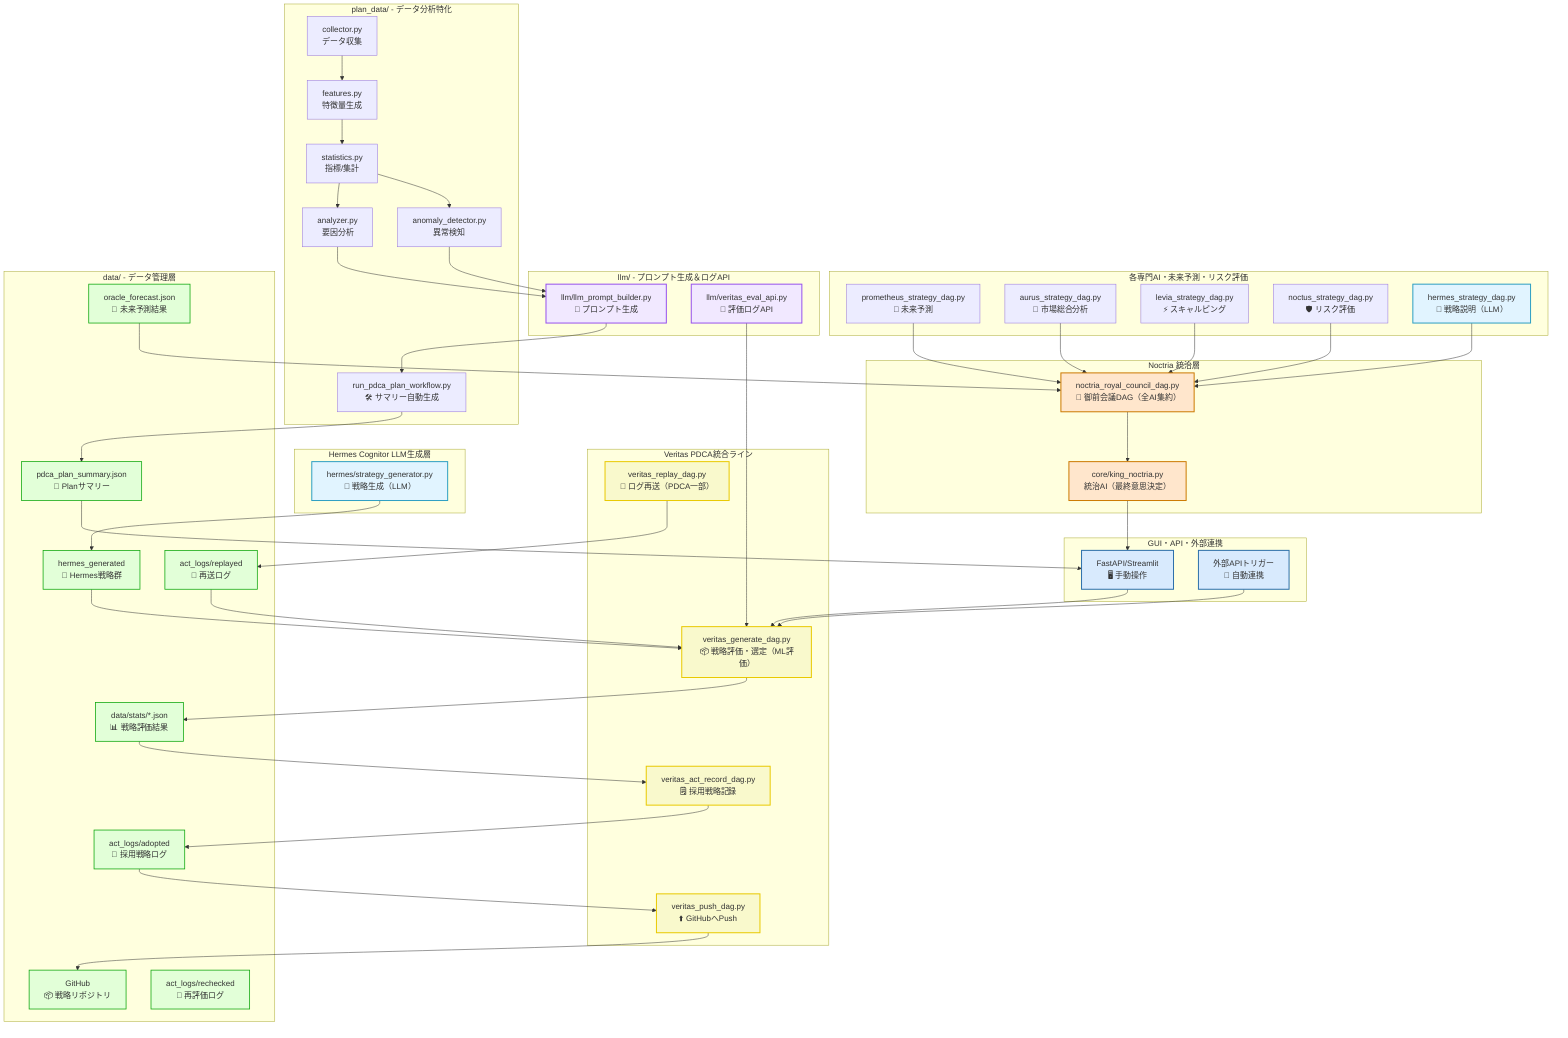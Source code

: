 flowchart TD  

%% --- Veritas PDCAライン（役割再整理後） ---
subgraph Veritas_PDCA[Veritas PDCA統合ライン]
  VG["veritas_generate_dag.py<br>📦 戦略評価・選定（ML評価）"]
  VA["veritas_act_record_dag.py<br>🗒️ 採用戦略記録"]
  VPUSH["veritas_push_dag.py<br>⬆️ GitHubへPush"]
  VREPLAY["veritas_replay_dag.py<br>🔁 ログ再送（PDCA一部）"]
end

%% --- Kingdom 統治AI層 ---
subgraph Kingdom統治AI[Noctria 統治層]
  RC["noctria_royal_council_dag.py<br>👑 御前会議DAG（全AI集約）"]
  KING["core/king_noctria.py<br>統治AI（最終意思決定）"]
end

%% --- 臣下AI群（明確な役割分担） ---
subgraph 臣下AI群[各専門AI・未来予測・リスク評価]
  PA["prometheus_strategy_dag.py<br>🔮 未来予測"]
  AA["aurus_strategy_dag.py<br>🎯 市場総合分析"]
  LA["levia_strategy_dag.py<br>⚡ スキャルピング"]
  NA["noctus_strategy_dag.py<br>🛡️ リスク評価"]
  HA["hermes_strategy_dag.py<br>🦉 戦略説明（LLM）"]
end

%% --- Hermes LLM生成層（戦略・説明特化） ---
subgraph Hermes_LLM[Hermes Cognitor LLM生成層]
  HGEN["hermes/strategy_generator.py<br>🦉 戦略生成（LLM）"]
end

%% --- LLM層（プロンプト生成特化） ---
subgraph LLM層[llm/ - プロンプト生成＆ログAPI]
  LLM_PROMPT["llm/llm_prompt_builder.py<br>📜 プロンプト生成"]
  LLM_EVALAPI["llm/veritas_eval_api.py<br>📄 評価ログAPI"]
end

%% --- Plan Data層（データ分析特化）---
subgraph PlanData[plan_data/ - データ分析特化]
  PLAN_COLLECT["collector.py<br>データ収集"]
  PLAN_FEATURE["features.py<br>特徴量生成"]
  PLAN_STAT["statistics.py<br>指標/集計"]
  PLAN_ANALYZER["analyzer.py<br>要因分析"]
  PLAN_ANOMALY["anomaly_detector.py<br>異常検知"]
  PLAN_PDCA_BATCH["run_pdca_plan_workflow.py<br>🛠️ サマリー自動生成"]
end

%% --- GUI/API層（役割分離明確化） ---
subgraph GUI_API[GUI・API・外部連携]
  GUI["FastAPI/Streamlit<br>🖥️ 手動操作"]
  API["外部APIトリガー<br>🔗 自動連携"]
end

%% --- データ格納層（用途別ACTログ整理） ---
subgraph DATA["data/ - データ管理層"]
  GIT["GitHub<br>📦 戦略リポジトリ"]
  ACTLOG_ADOPT["act_logs/adopted<br>📜 採用戦略ログ"]
  ACTLOG_RECHECK["act_logs/rechecked<br>🔎 再評価ログ"]
  ACTLOG_REPLAY["act_logs/replayed<br>🔁 再送ログ"]
  HERMES_STRAT["hermes_generated<br>🦉 Hermes戦略群"]
  EVALRES["data/stats/*.json<br>📊 戦略評価結果"]
  PLAN_SUMMARY_JSON["pdca_plan_summary.json<br>📝 Planサマリー"]
  ORACLE_FORECAST_JSON["oracle_forecast.json<br>🔮 未来予測結果"]
end

%% --- 統合フロー（シンプル化） ---
HGEN --> HERMES_STRAT --> VG
VG --> EVALRES
EVALRES --> VA --> ACTLOG_ADOPT --> VPUSH --> GIT

%% --- 臣下AIから御前会議へ一元化 ---
PA & AA & LA & NA & HA --> RC
RC --> KING

%% --- Kingは御前会議経由でのみ判断 ---
KING --> GUI
ORACLE_FORECAST_JSON --> RC

%% --- GUI/APIによるPDCA操作 ---
GUI & API --> VG

%% --- PlanData → LLM層で明確に整理 ---
PLAN_COLLECT --> PLAN_FEATURE --> PLAN_STAT
PLAN_STAT --> PLAN_ANALYZER & PLAN_ANOMALY
PLAN_ANALYZER & PLAN_ANOMALY --> LLM_PROMPT
LLM_PROMPT --> PLAN_PDCA_BATCH
PLAN_PDCA_BATCH --> PLAN_SUMMARY_JSON --> GUI

%% --- LLM評価API → Veritasで直接活用 ---
LLM_EVALAPI --> VG

%% --- 再送をPDCA統合 ---
VREPLAY --> ACTLOG_REPLAY --> VG

%% --- クラス・色定義 ---
classDef pdca fill:#f9f9cc,stroke:#e9c900,stroke-width:2px;
class VG,VA,VPUSH,VREPLAY pdca;

classDef gui fill:#d8eafd,stroke:#2c6faa,stroke-width:2px;
class GUI,API gui;

classDef data fill:#e2ffd8,stroke:#09a509,stroke-width:1.5px;
class GIT,ACTLOG_ADOPT,ACTLOG_RECHECK,ACTLOG_REPLAY,HERMES_STRAT,EVALRES,PLAN_SUMMARY_JSON,ORACLE_FORECAST_JSON data;

classDef llm fill:#f1e8ff,stroke:#9651ed,stroke-width:2px;
class LLM_PROMPT,LLM_EVALAPI llm;

classDef hermes fill:#e1f4ff,stroke:#2d9fc2,stroke-width:2px;
class HA,HGEN hermes;

classDef kingdom fill:#ffe6cc,stroke:#cc7a00,stroke-width:2px;
class KING,RC kingdom;